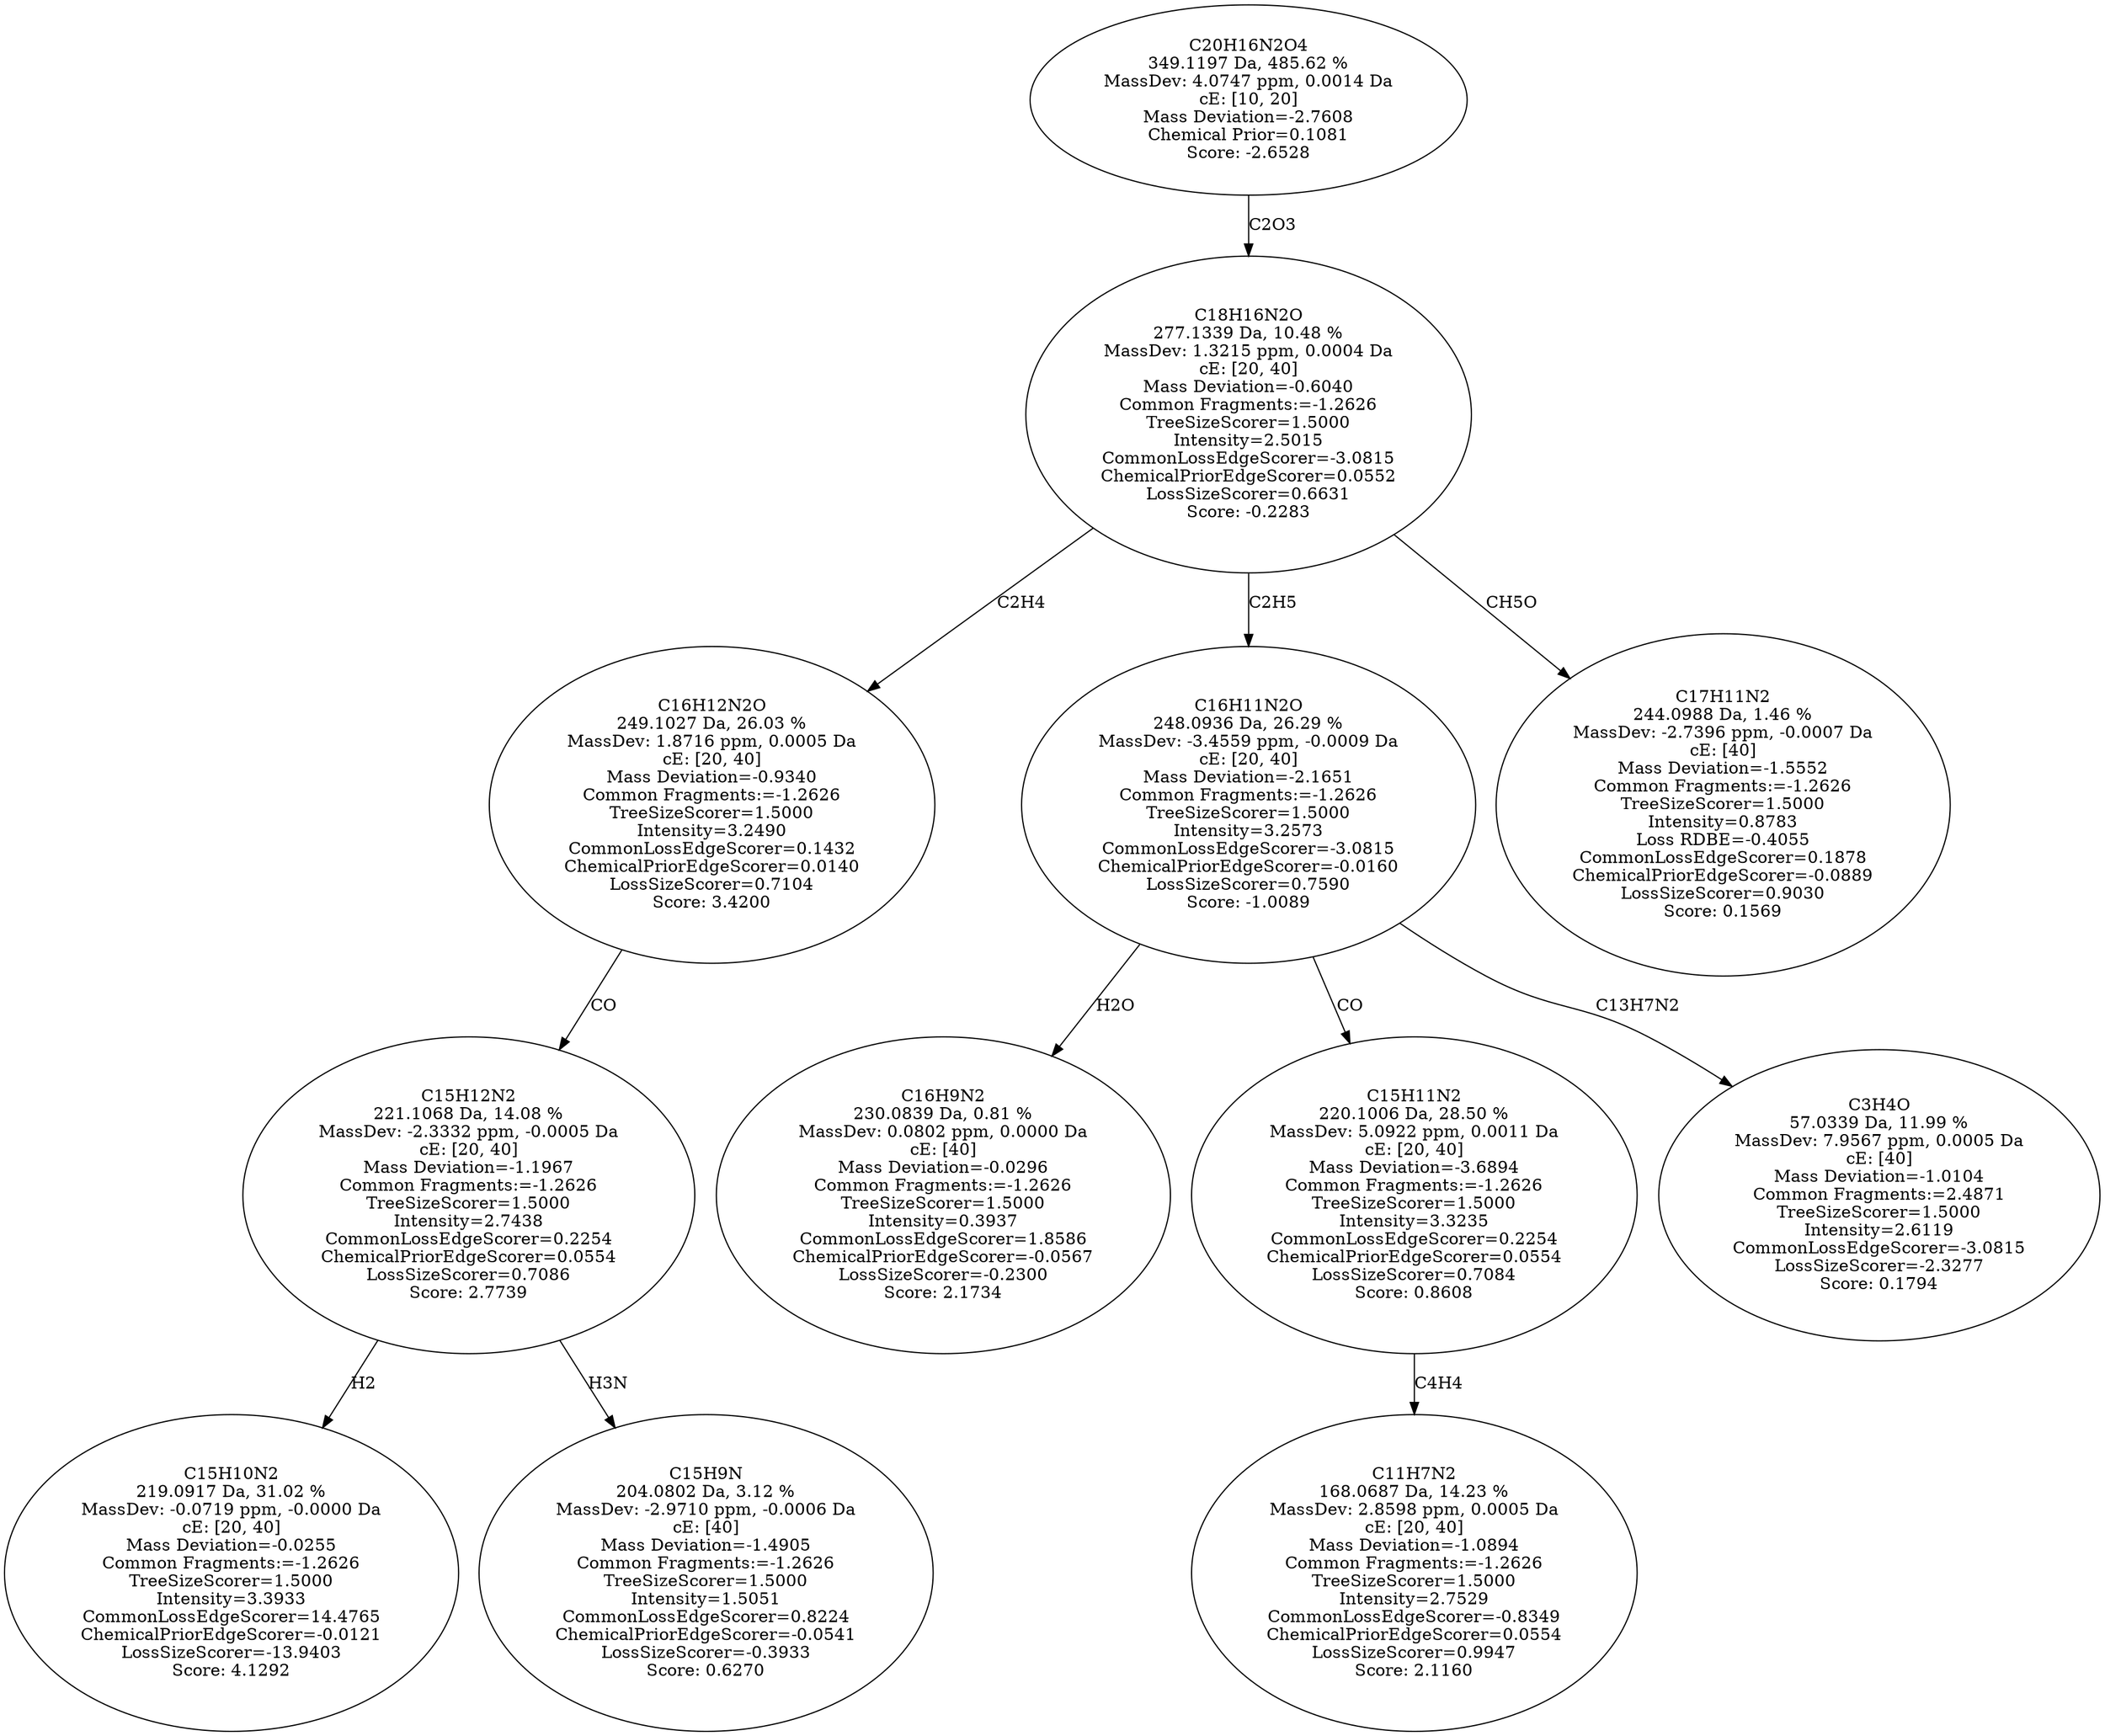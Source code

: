 strict digraph {
v1 [label="C15H10N2\n219.0917 Da, 31.02 %\nMassDev: -0.0719 ppm, -0.0000 Da\ncE: [20, 40]\nMass Deviation=-0.0255\nCommon Fragments:=-1.2626\nTreeSizeScorer=1.5000\nIntensity=3.3933\nCommonLossEdgeScorer=14.4765\nChemicalPriorEdgeScorer=-0.0121\nLossSizeScorer=-13.9403\nScore: 4.1292"];
v2 [label="C15H9N\n204.0802 Da, 3.12 %\nMassDev: -2.9710 ppm, -0.0006 Da\ncE: [40]\nMass Deviation=-1.4905\nCommon Fragments:=-1.2626\nTreeSizeScorer=1.5000\nIntensity=1.5051\nCommonLossEdgeScorer=0.8224\nChemicalPriorEdgeScorer=-0.0541\nLossSizeScorer=-0.3933\nScore: 0.6270"];
v3 [label="C15H12N2\n221.1068 Da, 14.08 %\nMassDev: -2.3332 ppm, -0.0005 Da\ncE: [20, 40]\nMass Deviation=-1.1967\nCommon Fragments:=-1.2626\nTreeSizeScorer=1.5000\nIntensity=2.7438\nCommonLossEdgeScorer=0.2254\nChemicalPriorEdgeScorer=0.0554\nLossSizeScorer=0.7086\nScore: 2.7739"];
v4 [label="C16H12N2O\n249.1027 Da, 26.03 %\nMassDev: 1.8716 ppm, 0.0005 Da\ncE: [20, 40]\nMass Deviation=-0.9340\nCommon Fragments:=-1.2626\nTreeSizeScorer=1.5000\nIntensity=3.2490\nCommonLossEdgeScorer=0.1432\nChemicalPriorEdgeScorer=0.0140\nLossSizeScorer=0.7104\nScore: 3.4200"];
v5 [label="C16H9N2\n230.0839 Da, 0.81 %\nMassDev: 0.0802 ppm, 0.0000 Da\ncE: [40]\nMass Deviation=-0.0296\nCommon Fragments:=-1.2626\nTreeSizeScorer=1.5000\nIntensity=0.3937\nCommonLossEdgeScorer=1.8586\nChemicalPriorEdgeScorer=-0.0567\nLossSizeScorer=-0.2300\nScore: 2.1734"];
v6 [label="C11H7N2\n168.0687 Da, 14.23 %\nMassDev: 2.8598 ppm, 0.0005 Da\ncE: [20, 40]\nMass Deviation=-1.0894\nCommon Fragments:=-1.2626\nTreeSizeScorer=1.5000\nIntensity=2.7529\nCommonLossEdgeScorer=-0.8349\nChemicalPriorEdgeScorer=0.0554\nLossSizeScorer=0.9947\nScore: 2.1160"];
v7 [label="C15H11N2\n220.1006 Da, 28.50 %\nMassDev: 5.0922 ppm, 0.0011 Da\ncE: [20, 40]\nMass Deviation=-3.6894\nCommon Fragments:=-1.2626\nTreeSizeScorer=1.5000\nIntensity=3.3235\nCommonLossEdgeScorer=0.2254\nChemicalPriorEdgeScorer=0.0554\nLossSizeScorer=0.7084\nScore: 0.8608"];
v8 [label="C3H4O\n57.0339 Da, 11.99 %\nMassDev: 7.9567 ppm, 0.0005 Da\ncE: [40]\nMass Deviation=-1.0104\nCommon Fragments:=2.4871\nTreeSizeScorer=1.5000\nIntensity=2.6119\nCommonLossEdgeScorer=-3.0815\nLossSizeScorer=-2.3277\nScore: 0.1794"];
v9 [label="C16H11N2O\n248.0936 Da, 26.29 %\nMassDev: -3.4559 ppm, -0.0009 Da\ncE: [20, 40]\nMass Deviation=-2.1651\nCommon Fragments:=-1.2626\nTreeSizeScorer=1.5000\nIntensity=3.2573\nCommonLossEdgeScorer=-3.0815\nChemicalPriorEdgeScorer=-0.0160\nLossSizeScorer=0.7590\nScore: -1.0089"];
v10 [label="C17H11N2\n244.0988 Da, 1.46 %\nMassDev: -2.7396 ppm, -0.0007 Da\ncE: [40]\nMass Deviation=-1.5552\nCommon Fragments:=-1.2626\nTreeSizeScorer=1.5000\nIntensity=0.8783\nLoss RDBE=-0.4055\nCommonLossEdgeScorer=0.1878\nChemicalPriorEdgeScorer=-0.0889\nLossSizeScorer=0.9030\nScore: 0.1569"];
v11 [label="C18H16N2O\n277.1339 Da, 10.48 %\nMassDev: 1.3215 ppm, 0.0004 Da\ncE: [20, 40]\nMass Deviation=-0.6040\nCommon Fragments:=-1.2626\nTreeSizeScorer=1.5000\nIntensity=2.5015\nCommonLossEdgeScorer=-3.0815\nChemicalPriorEdgeScorer=0.0552\nLossSizeScorer=0.6631\nScore: -0.2283"];
v12 [label="C20H16N2O4\n349.1197 Da, 485.62 %\nMassDev: 4.0747 ppm, 0.0014 Da\ncE: [10, 20]\nMass Deviation=-2.7608\nChemical Prior=0.1081\nScore: -2.6528"];
v3 -> v1 [label="H2"];
v3 -> v2 [label="H3N"];
v4 -> v3 [label="CO"];
v11 -> v4 [label="C2H4"];
v9 -> v5 [label="H2O"];
v7 -> v6 [label="C4H4"];
v9 -> v7 [label="CO"];
v9 -> v8 [label="C13H7N2"];
v11 -> v9 [label="C2H5"];
v11 -> v10 [label="CH5O"];
v12 -> v11 [label="C2O3"];
}